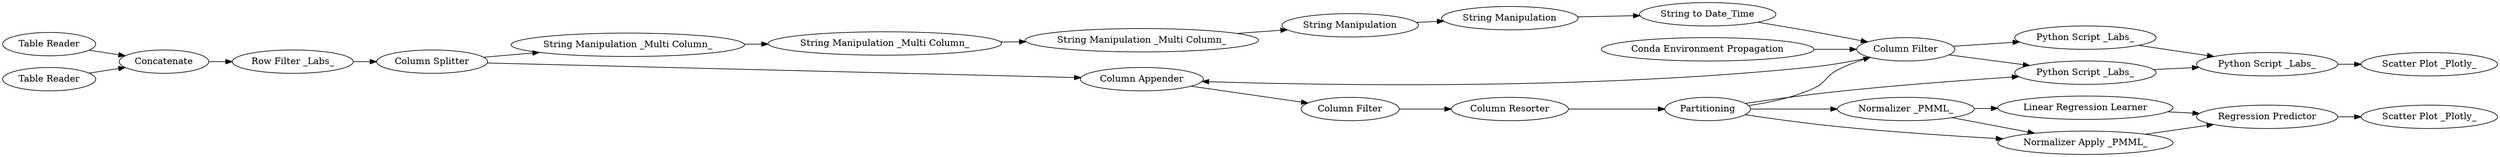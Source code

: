 digraph {
	7 -> 19
	18 -> 13
	2 -> 324
	8 -> 9
	20 -> 9
	294 -> 344
	364 -> 7
	345 -> 294
	12 -> 18
	294 -> 335
	340 -> 345
	344 -> 324
	294 -> 316
	324 -> 346
	316 -> 335
	316 -> 341
	335 -> 342
	15 -> 16
	20 -> 2
	19 -> 8
	342 -> 343
	17 -> 12
	8 -> 15
	338 -> 20
	365 -> 7
	294 -> 20
	13 -> 20
	20 -> 344
	9 -> 340
	16 -> 17
	341 -> 342
	324 [label="Python Script _Labs_"]
	7 [label=Concatenate]
	365 [label="Table Reader"]
	9 [label="Column Appender"]
	18 [label="String Manipulation"]
	8 [label="Column Splitter"]
	17 [label="String Manipulation _Multi Column_"]
	19 [label="Row Filter _Labs_"]
	341 [label="Linear Regression Learner"]
	335 [label="Normalizer Apply _PMML_"]
	316 [label="Normalizer _PMML_"]
	343 [label="Scatter Plot _Plotly_"]
	338 [label="Conda Environment Propagation"]
	344 [label="Python Script _Labs_"]
	15 [label="String Manipulation _Multi Column_"]
	12 [label="String Manipulation"]
	16 [label="String Manipulation _Multi Column_"]
	294 [label=Partitioning]
	346 [label="Scatter Plot _Plotly_"]
	342 [label="Regression Predictor"]
	345 [label="Column Resorter"]
	340 [label="Column Filter"]
	364 [label="Table Reader"]
	13 [label="String to Date_Time"]
	20 [label="Column Filter"]
	2 [label="Python Script _Labs_"]
	rankdir=LR
}
